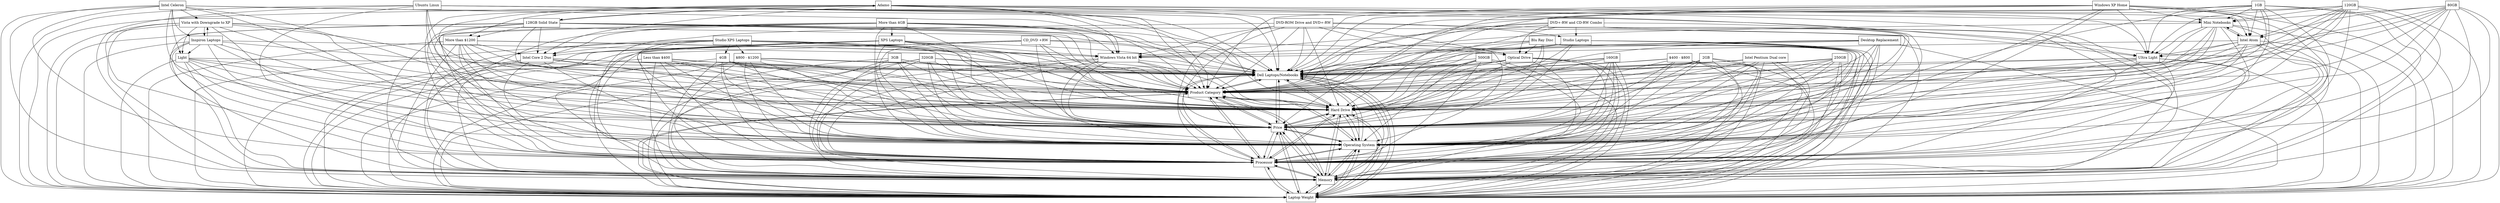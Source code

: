 digraph{
graph [rankdir=TB];
node [shape=box];
edge [arrowhead=normal];
0[label="2GB",]
1[label="Dell Laptops/Notebooks",]
2[label="Studio XPS Laptops",]
3[label="Product Category",]
4[label="500GB",]
5[label="Laptop Weight",]
6[label="Windows XP Home",]
7[label="$800 - $1200",]
8[label="1GB",]
9[label="CD_DVD +RW",]
10[label="$400 - $800",]
11[label="More than $1200",]
12[label="320GB",]
13[label="DVD-ROM Drive and DVD+-RW",]
14[label="Memory",]
15[label="Intel Celeron",]
16[label="80GB",]
17[label="Blu Ray Disc",]
18[label="3GB",]
19[label="Optical Drive",]
20[label="Ultra Light",]
21[label="Mini Notebooks",]
22[label="Light",]
23[label="Less than $400",]
24[label="Vista with Downgrade to XP",]
25[label="4GB",]
26[label="160GB",]
27[label="Ubuntu Linux",]
28[label="Processor",]
29[label="Studio Laptops",]
30[label="Operating System",]
31[label="Windows Vista 64 bit",]
32[label="Adamo",]
33[label="128GB Solid State",]
34[label="120GB",]
35[label="More than 4GB",]
36[label="Desktop Replacement",]
37[label="Intel Atom",]
38[label="Price",]
39[label="Intel Core 2 Duo",]
40[label="XPS Laptops",]
41[label="Intel Pentium Dual core",]
42[label="250GB",]
43[label="Hard Drive",]
44[label="Inspiron Laptops",]
45[label="DVD+-RW and CD-RW Combo",]
0->1[label="",]
0->3[label="",]
0->5[label="",]
0->14[label="",]
0->28[label="",]
0->30[label="",]
0->38[label="",]
0->43[label="",]
1->3[label="",]
1->5[label="",]
1->14[label="",]
1->28[label="",]
1->30[label="",]
1->38[label="",]
1->43[label="",]
2->1[label="",]
2->3[label="",]
2->5[label="",]
2->7[label="",]
2->14[label="",]
2->25[label="",]
2->28[label="",]
2->30[label="",]
2->31[label="",]
2->38[label="",]
2->39[label="",]
2->43[label="",]
3->1[label="",]
3->5[label="",]
3->14[label="",]
3->28[label="",]
3->30[label="",]
3->38[label="",]
3->43[label="",]
4->1[label="",]
4->3[label="",]
4->5[label="",]
4->14[label="",]
4->28[label="",]
4->30[label="",]
4->38[label="",]
4->43[label="",]
5->1[label="",]
5->3[label="",]
5->14[label="",]
5->28[label="",]
5->30[label="",]
5->38[label="",]
5->43[label="",]
6->1[label="",]
6->3[label="",]
6->5[label="",]
6->14[label="",]
6->20[label="",]
6->21[label="",]
6->28[label="",]
6->30[label="",]
6->37[label="",]
6->38[label="",]
6->43[label="",]
7->1[label="",]
7->3[label="",]
7->5[label="",]
7->14[label="",]
7->28[label="",]
7->30[label="",]
7->38[label="",]
7->43[label="",]
8->1[label="",]
8->3[label="",]
8->5[label="",]
8->14[label="",]
8->20[label="",]
8->21[label="",]
8->28[label="",]
8->30[label="",]
8->37[label="",]
8->38[label="",]
8->43[label="",]
9->1[label="",]
9->3[label="",]
9->5[label="",]
9->14[label="",]
9->19[label="",]
9->28[label="",]
9->30[label="",]
9->38[label="",]
9->43[label="",]
10->1[label="",]
10->3[label="",]
10->5[label="",]
10->14[label="",]
10->28[label="",]
10->30[label="",]
10->38[label="",]
10->43[label="",]
11->1[label="",]
11->3[label="",]
11->5[label="",]
11->14[label="",]
11->28[label="",]
11->30[label="",]
11->31[label="",]
11->38[label="",]
11->39[label="",]
11->43[label="",]
12->1[label="",]
12->3[label="",]
12->5[label="",]
12->14[label="",]
12->28[label="",]
12->30[label="",]
12->38[label="",]
12->43[label="",]
13->1[label="",]
13->3[label="",]
13->5[label="",]
13->14[label="",]
13->19[label="",]
13->28[label="",]
13->29[label="",]
13->30[label="",]
13->31[label="",]
13->38[label="",]
13->43[label="",]
14->1[label="",]
14->3[label="",]
14->5[label="",]
14->28[label="",]
14->30[label="",]
14->38[label="",]
14->43[label="",]
15->1[label="",]
15->3[label="",]
15->5[label="",]
15->14[label="",]
15->22[label="",]
15->24[label="",]
15->28[label="",]
15->30[label="",]
15->38[label="",]
15->43[label="",]
15->44[label="",]
16->1[label="",]
16->3[label="",]
16->5[label="",]
16->14[label="",]
16->20[label="",]
16->21[label="",]
16->28[label="",]
16->30[label="",]
16->37[label="",]
16->38[label="",]
16->43[label="",]
17->1[label="",]
17->3[label="",]
17->5[label="",]
17->14[label="",]
17->19[label="",]
17->28[label="",]
17->30[label="",]
17->31[label="",]
17->38[label="",]
17->43[label="",]
18->1[label="",]
18->3[label="",]
18->5[label="",]
18->14[label="",]
18->28[label="",]
18->30[label="",]
18->38[label="",]
18->43[label="",]
19->1[label="",]
19->3[label="",]
19->5[label="",]
19->14[label="",]
19->28[label="",]
19->30[label="",]
19->38[label="",]
19->43[label="",]
20->1[label="",]
20->3[label="",]
20->5[label="",]
20->14[label="",]
20->28[label="",]
20->30[label="",]
20->38[label="",]
20->43[label="",]
21->1[label="",]
21->3[label="",]
21->5[label="",]
21->14[label="",]
21->20[label="",]
21->28[label="",]
21->30[label="",]
21->37[label="",]
21->38[label="",]
21->43[label="",]
22->1[label="",]
22->3[label="",]
22->5[label="",]
22->14[label="",]
22->28[label="",]
22->30[label="",]
22->38[label="",]
22->43[label="",]
23->1[label="",]
23->3[label="",]
23->5[label="",]
23->14[label="",]
23->28[label="",]
23->30[label="",]
23->38[label="",]
23->43[label="",]
24->1[label="",]
24->3[label="",]
24->5[label="",]
24->14[label="",]
24->22[label="",]
24->28[label="",]
24->30[label="",]
24->38[label="",]
24->43[label="",]
24->44[label="",]
25->1[label="",]
25->3[label="",]
25->5[label="",]
25->14[label="",]
25->28[label="",]
25->30[label="",]
25->38[label="",]
25->43[label="",]
26->1[label="",]
26->3[label="",]
26->5[label="",]
26->14[label="",]
26->28[label="",]
26->30[label="",]
26->38[label="",]
26->43[label="",]
27->1[label="",]
27->3[label="",]
27->5[label="",]
27->14[label="",]
27->20[label="",]
27->21[label="",]
27->28[label="",]
27->30[label="",]
27->37[label="",]
27->38[label="",]
27->43[label="",]
28->1[label="",]
28->3[label="",]
28->5[label="",]
28->14[label="",]
28->30[label="",]
28->38[label="",]
28->43[label="",]
29->1[label="",]
29->3[label="",]
29->5[label="",]
29->14[label="",]
29->28[label="",]
29->30[label="",]
29->31[label="",]
29->38[label="",]
29->43[label="",]
30->1[label="",]
30->3[label="",]
30->5[label="",]
30->14[label="",]
30->28[label="",]
30->38[label="",]
30->43[label="",]
31->1[label="",]
31->3[label="",]
31->5[label="",]
31->14[label="",]
31->28[label="",]
31->30[label="",]
31->38[label="",]
31->43[label="",]
32->1[label="",]
32->3[label="",]
32->5[label="",]
32->11[label="",]
32->14[label="",]
32->20[label="",]
32->28[label="",]
32->30[label="",]
32->31[label="",]
32->33[label="",]
32->38[label="",]
32->39[label="",]
32->43[label="",]
33->1[label="",]
33->3[label="",]
33->5[label="",]
33->11[label="",]
33->14[label="",]
33->20[label="",]
33->28[label="",]
33->30[label="",]
33->31[label="",]
33->32[label="",]
33->38[label="",]
33->39[label="",]
33->43[label="",]
34->1[label="",]
34->3[label="",]
34->5[label="",]
34->14[label="",]
34->20[label="",]
34->21[label="",]
34->28[label="",]
34->30[label="",]
34->37[label="",]
34->38[label="",]
34->43[label="",]
35->1[label="",]
35->3[label="",]
35->5[label="",]
35->14[label="",]
35->28[label="",]
35->30[label="",]
35->31[label="",]
35->38[label="",]
35->39[label="",]
35->40[label="",]
35->43[label="",]
36->1[label="",]
36->3[label="",]
36->5[label="",]
36->14[label="",]
36->28[label="",]
36->30[label="",]
36->31[label="",]
36->38[label="",]
36->43[label="",]
37->1[label="",]
37->3[label="",]
37->5[label="",]
37->14[label="",]
37->20[label="",]
37->21[label="",]
37->28[label="",]
37->30[label="",]
37->38[label="",]
37->43[label="",]
38->1[label="",]
38->3[label="",]
38->5[label="",]
38->14[label="",]
38->28[label="",]
38->30[label="",]
38->43[label="",]
39->1[label="",]
39->3[label="",]
39->5[label="",]
39->14[label="",]
39->28[label="",]
39->30[label="",]
39->38[label="",]
39->43[label="",]
40->1[label="",]
40->3[label="",]
40->5[label="",]
40->14[label="",]
40->28[label="",]
40->30[label="",]
40->31[label="",]
40->38[label="",]
40->39[label="",]
40->43[label="",]
41->1[label="",]
41->3[label="",]
41->5[label="",]
41->14[label="",]
41->28[label="",]
41->30[label="",]
41->38[label="",]
41->43[label="",]
42->1[label="",]
42->3[label="",]
42->5[label="",]
42->14[label="",]
42->28[label="",]
42->30[label="",]
42->38[label="",]
42->43[label="",]
43->1[label="",]
43->3[label="",]
43->5[label="",]
43->14[label="",]
43->28[label="",]
43->30[label="",]
43->38[label="",]
44->1[label="",]
44->3[label="",]
44->5[label="",]
44->14[label="",]
44->22[label="",]
44->24[label="",]
44->28[label="",]
44->30[label="",]
44->38[label="",]
44->43[label="",]
45->1[label="",]
45->3[label="",]
45->5[label="",]
45->14[label="",]
45->19[label="",]
45->28[label="",]
45->29[label="",]
45->30[label="",]
45->31[label="",]
45->38[label="",]
45->43[label="",]
}
